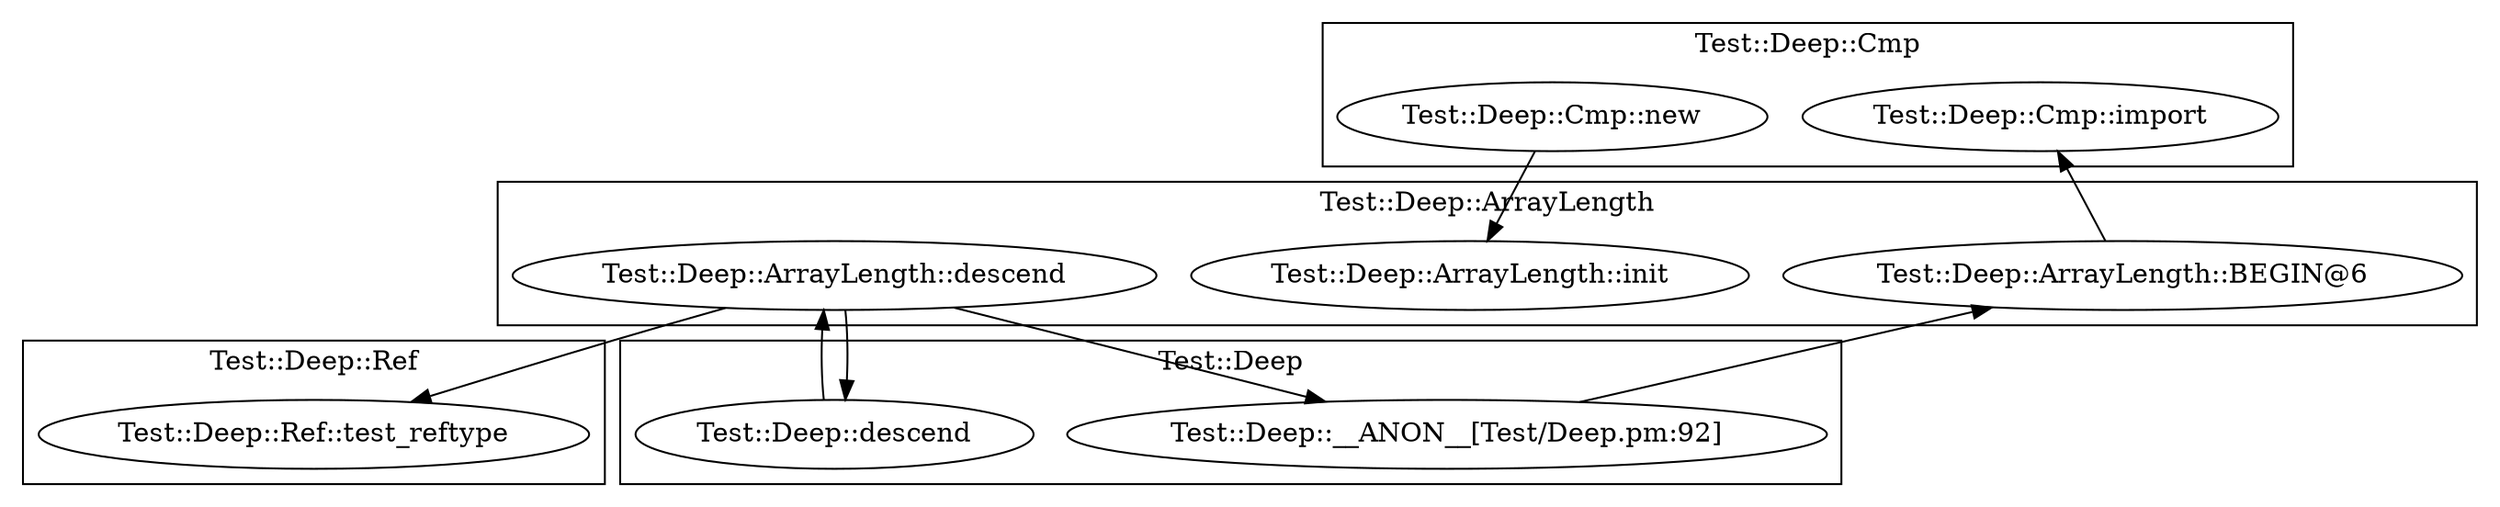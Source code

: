 digraph {
graph [overlap=false]
subgraph cluster_Test_Deep_Cmp {
	label="Test::Deep::Cmp";
	"Test::Deep::Cmp::import";
	"Test::Deep::Cmp::new";
}
subgraph cluster_Test_Deep_ArrayLength {
	label="Test::Deep::ArrayLength";
	"Test::Deep::ArrayLength::init";
	"Test::Deep::ArrayLength::BEGIN@6";
	"Test::Deep::ArrayLength::descend";
}
subgraph cluster_Test_Deep_Ref {
	label="Test::Deep::Ref";
	"Test::Deep::Ref::test_reftype";
}
subgraph cluster_Test_Deep {
	label="Test::Deep";
	"Test::Deep::descend";
	"Test::Deep::__ANON__[Test/Deep.pm:92]";
}
"Test::Deep::Cmp::new" -> "Test::Deep::ArrayLength::init";
"Test::Deep::ArrayLength::BEGIN@6" -> "Test::Deep::Cmp::import";
"Test::Deep::ArrayLength::descend" -> "Test::Deep::__ANON__[Test/Deep.pm:92]";
"Test::Deep::ArrayLength::descend" -> "Test::Deep::descend";
"Test::Deep::descend" -> "Test::Deep::ArrayLength::descend";
"Test::Deep::ArrayLength::descend" -> "Test::Deep::Ref::test_reftype";
"Test::Deep::__ANON__[Test/Deep.pm:92]" -> "Test::Deep::ArrayLength::BEGIN@6";
}
